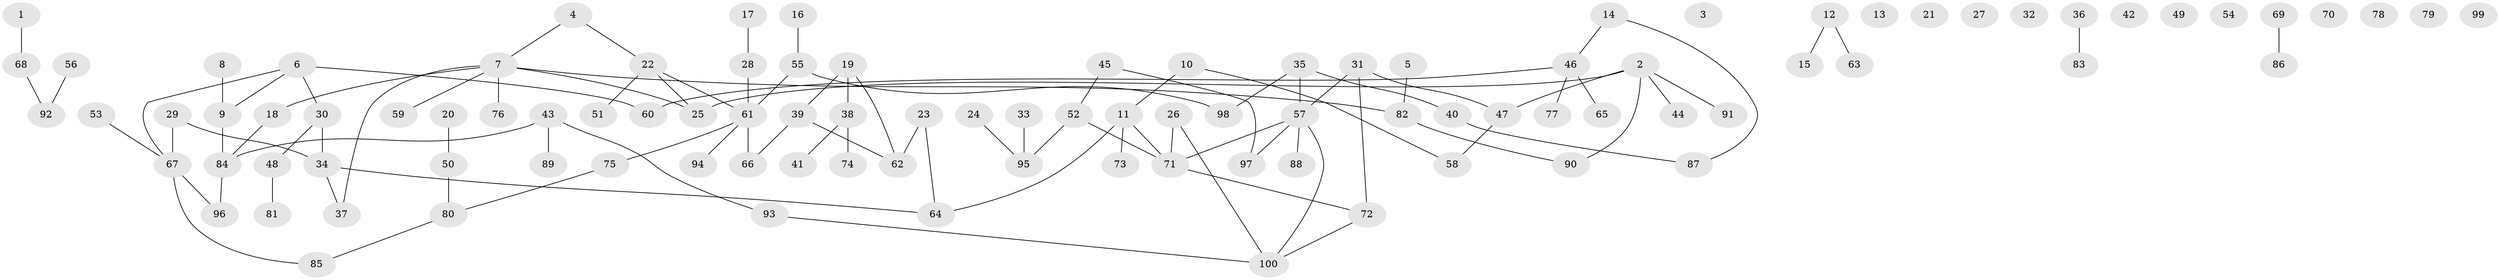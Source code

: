 // Generated by graph-tools (version 1.1) at 2025/49/03/09/25 03:49:14]
// undirected, 100 vertices, 100 edges
graph export_dot {
graph [start="1"]
  node [color=gray90,style=filled];
  1;
  2;
  3;
  4;
  5;
  6;
  7;
  8;
  9;
  10;
  11;
  12;
  13;
  14;
  15;
  16;
  17;
  18;
  19;
  20;
  21;
  22;
  23;
  24;
  25;
  26;
  27;
  28;
  29;
  30;
  31;
  32;
  33;
  34;
  35;
  36;
  37;
  38;
  39;
  40;
  41;
  42;
  43;
  44;
  45;
  46;
  47;
  48;
  49;
  50;
  51;
  52;
  53;
  54;
  55;
  56;
  57;
  58;
  59;
  60;
  61;
  62;
  63;
  64;
  65;
  66;
  67;
  68;
  69;
  70;
  71;
  72;
  73;
  74;
  75;
  76;
  77;
  78;
  79;
  80;
  81;
  82;
  83;
  84;
  85;
  86;
  87;
  88;
  89;
  90;
  91;
  92;
  93;
  94;
  95;
  96;
  97;
  98;
  99;
  100;
  1 -- 68;
  2 -- 25;
  2 -- 44;
  2 -- 47;
  2 -- 90;
  2 -- 91;
  4 -- 7;
  4 -- 22;
  5 -- 82;
  6 -- 9;
  6 -- 30;
  6 -- 60;
  6 -- 67;
  7 -- 18;
  7 -- 25;
  7 -- 37;
  7 -- 59;
  7 -- 76;
  7 -- 82;
  8 -- 9;
  9 -- 84;
  10 -- 11;
  10 -- 58;
  11 -- 64;
  11 -- 71;
  11 -- 73;
  12 -- 15;
  12 -- 63;
  14 -- 46;
  14 -- 87;
  16 -- 55;
  17 -- 28;
  18 -- 84;
  19 -- 38;
  19 -- 39;
  19 -- 62;
  20 -- 50;
  22 -- 25;
  22 -- 51;
  22 -- 61;
  23 -- 62;
  23 -- 64;
  24 -- 95;
  26 -- 71;
  26 -- 100;
  28 -- 61;
  29 -- 34;
  29 -- 67;
  30 -- 34;
  30 -- 48;
  31 -- 47;
  31 -- 57;
  31 -- 72;
  33 -- 95;
  34 -- 37;
  34 -- 64;
  35 -- 40;
  35 -- 57;
  35 -- 98;
  36 -- 83;
  38 -- 41;
  38 -- 74;
  39 -- 62;
  39 -- 66;
  40 -- 87;
  43 -- 84;
  43 -- 89;
  43 -- 93;
  45 -- 52;
  45 -- 97;
  46 -- 60;
  46 -- 65;
  46 -- 77;
  47 -- 58;
  48 -- 81;
  50 -- 80;
  52 -- 71;
  52 -- 95;
  53 -- 67;
  55 -- 61;
  55 -- 98;
  56 -- 92;
  57 -- 71;
  57 -- 88;
  57 -- 97;
  57 -- 100;
  61 -- 66;
  61 -- 75;
  61 -- 94;
  67 -- 85;
  67 -- 96;
  68 -- 92;
  69 -- 86;
  71 -- 72;
  72 -- 100;
  75 -- 80;
  80 -- 85;
  82 -- 90;
  84 -- 96;
  93 -- 100;
}
